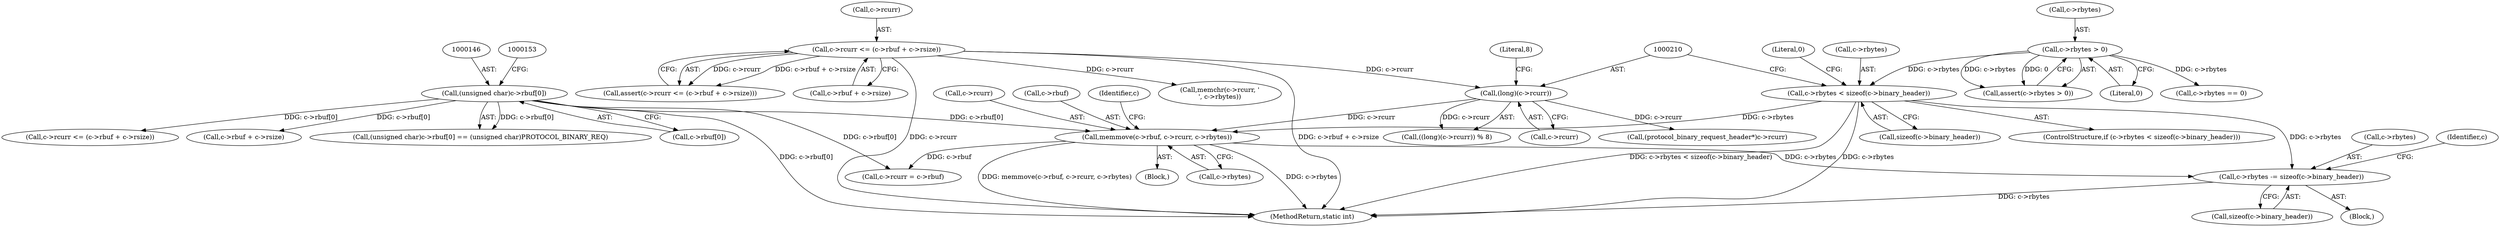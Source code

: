 digraph "0_memcached_75cc83685e103bc8ba380a57468c8f04413033f9@API" {
"1000452" [label="(Call,c->rbytes -= sizeof(c->binary_header))"];
"1000193" [label="(Call,c->rbytes < sizeof(c->binary_header))"];
"1000125" [label="(Call,c->rbytes > 0)"];
"1000217" [label="(Call,memmove(c->rbuf, c->rcurr, c->rbytes))"];
"1000145" [label="(Call,(unsigned char)c->rbuf[0])"];
"1000209" [label="(Call,(long)(c->rcurr))"];
"1000113" [label="(Call,c->rcurr <= (c->rbuf + c->rsize))"];
"1000147" [label="(Call,c->rbuf[0])"];
"1000203" [label="(Literal,0)"];
"1000473" [label="(Call,c->rbytes == 0)"];
"1000552" [label="(Call,c->rcurr <= (c->rbuf + c->rsize))"];
"1000193" [label="(Call,c->rbytes < sizeof(c->binary_header))"];
"1000197" [label="(Call,sizeof(c->binary_header))"];
"1000218" [label="(Call,c->rbuf)"];
"1000556" [label="(Call,c->rbuf + c->rsize)"];
"1000205" [label="(Block,)"];
"1000216" [label="(Block,)"];
"1000145" [label="(Call,(unsigned char)c->rbuf[0])"];
"1000126" [label="(Call,c->rbytes)"];
"1000192" [label="(ControlStructure,if (c->rbytes < sizeof(c->binary_header)))"];
"1000250" [label="(Call,(protocol_binary_request_header*)c->rcurr)"];
"1000194" [label="(Call,c->rbytes)"];
"1000482" [label="(Call,memchr(c->rcurr, '\n', c->rbytes))"];
"1000125" [label="(Call,c->rbytes > 0)"];
"1000229" [label="(Identifier,c)"];
"1000129" [label="(Literal,0)"];
"1000221" [label="(Call,c->rcurr)"];
"1000144" [label="(Call,(unsigned char)c->rbuf[0] == (unsigned char)PROTOCOL_BINARY_REQ)"];
"1000227" [label="(Call,c->rcurr = c->rbuf)"];
"1000208" [label="(Call,((long)(c->rcurr)) % 8)"];
"1000112" [label="(Call,assert(c->rcurr <= (c->rbuf + c->rsize)))"];
"1000456" [label="(Call,sizeof(c->binary_header))"];
"1000224" [label="(Call,c->rbytes)"];
"1000124" [label="(Call,assert(c->rbytes > 0))"];
"1000113" [label="(Call,c->rcurr <= (c->rbuf + c->rsize))"];
"1000217" [label="(Call,memmove(c->rbuf, c->rcurr, c->rbytes))"];
"1000453" [label="(Call,c->rbytes)"];
"1000117" [label="(Call,c->rbuf + c->rsize)"];
"1000211" [label="(Call,c->rcurr)"];
"1000209" [label="(Call,(long)(c->rcurr))"];
"1000462" [label="(Identifier,c)"];
"1000452" [label="(Call,c->rbytes -= sizeof(c->binary_header))"];
"1000214" [label="(Literal,8)"];
"1000565" [label="(MethodReturn,static int)"];
"1000114" [label="(Call,c->rcurr)"];
"1000452" -> "1000205"  [label="AST: "];
"1000452" -> "1000456"  [label="CFG: "];
"1000453" -> "1000452"  [label="AST: "];
"1000456" -> "1000452"  [label="AST: "];
"1000462" -> "1000452"  [label="CFG: "];
"1000452" -> "1000565"  [label="DDG: c->rbytes"];
"1000193" -> "1000452"  [label="DDG: c->rbytes"];
"1000217" -> "1000452"  [label="DDG: c->rbytes"];
"1000193" -> "1000192"  [label="AST: "];
"1000193" -> "1000197"  [label="CFG: "];
"1000194" -> "1000193"  [label="AST: "];
"1000197" -> "1000193"  [label="AST: "];
"1000203" -> "1000193"  [label="CFG: "];
"1000210" -> "1000193"  [label="CFG: "];
"1000193" -> "1000565"  [label="DDG: c->rbytes"];
"1000193" -> "1000565"  [label="DDG: c->rbytes < sizeof(c->binary_header)"];
"1000125" -> "1000193"  [label="DDG: c->rbytes"];
"1000193" -> "1000217"  [label="DDG: c->rbytes"];
"1000125" -> "1000124"  [label="AST: "];
"1000125" -> "1000129"  [label="CFG: "];
"1000126" -> "1000125"  [label="AST: "];
"1000129" -> "1000125"  [label="AST: "];
"1000124" -> "1000125"  [label="CFG: "];
"1000125" -> "1000124"  [label="DDG: c->rbytes"];
"1000125" -> "1000124"  [label="DDG: 0"];
"1000125" -> "1000473"  [label="DDG: c->rbytes"];
"1000217" -> "1000216"  [label="AST: "];
"1000217" -> "1000224"  [label="CFG: "];
"1000218" -> "1000217"  [label="AST: "];
"1000221" -> "1000217"  [label="AST: "];
"1000224" -> "1000217"  [label="AST: "];
"1000229" -> "1000217"  [label="CFG: "];
"1000217" -> "1000565"  [label="DDG: memmove(c->rbuf, c->rcurr, c->rbytes)"];
"1000217" -> "1000565"  [label="DDG: c->rbytes"];
"1000145" -> "1000217"  [label="DDG: c->rbuf[0]"];
"1000209" -> "1000217"  [label="DDG: c->rcurr"];
"1000217" -> "1000227"  [label="DDG: c->rbuf"];
"1000145" -> "1000144"  [label="AST: "];
"1000145" -> "1000147"  [label="CFG: "];
"1000146" -> "1000145"  [label="AST: "];
"1000147" -> "1000145"  [label="AST: "];
"1000153" -> "1000145"  [label="CFG: "];
"1000145" -> "1000565"  [label="DDG: c->rbuf[0]"];
"1000145" -> "1000144"  [label="DDG: c->rbuf[0]"];
"1000145" -> "1000227"  [label="DDG: c->rbuf[0]"];
"1000145" -> "1000552"  [label="DDG: c->rbuf[0]"];
"1000145" -> "1000556"  [label="DDG: c->rbuf[0]"];
"1000209" -> "1000208"  [label="AST: "];
"1000209" -> "1000211"  [label="CFG: "];
"1000210" -> "1000209"  [label="AST: "];
"1000211" -> "1000209"  [label="AST: "];
"1000214" -> "1000209"  [label="CFG: "];
"1000209" -> "1000208"  [label="DDG: c->rcurr"];
"1000113" -> "1000209"  [label="DDG: c->rcurr"];
"1000209" -> "1000250"  [label="DDG: c->rcurr"];
"1000113" -> "1000112"  [label="AST: "];
"1000113" -> "1000117"  [label="CFG: "];
"1000114" -> "1000113"  [label="AST: "];
"1000117" -> "1000113"  [label="AST: "];
"1000112" -> "1000113"  [label="CFG: "];
"1000113" -> "1000565"  [label="DDG: c->rbuf + c->rsize"];
"1000113" -> "1000565"  [label="DDG: c->rcurr"];
"1000113" -> "1000112"  [label="DDG: c->rcurr"];
"1000113" -> "1000112"  [label="DDG: c->rbuf + c->rsize"];
"1000113" -> "1000482"  [label="DDG: c->rcurr"];
}
